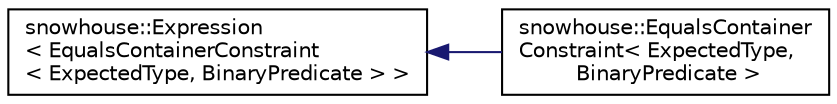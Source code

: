 digraph "Graphical Class Hierarchy"
{
 // INTERACTIVE_SVG=YES
  edge [fontname="Helvetica",fontsize="10",labelfontname="Helvetica",labelfontsize="10"];
  node [fontname="Helvetica",fontsize="10",shape=record];
  rankdir="LR";
  Node0 [label="snowhouse::Expression\l\< EqualsContainerConstraint\l\< ExpectedType, BinaryPredicate \> \>",height=0.2,width=0.4,color="black", fillcolor="white", style="filled",URL="$structsnowhouse_1_1Expression.html"];
  Node0 -> Node1 [dir="back",color="midnightblue",fontsize="10",style="solid",fontname="Helvetica"];
  Node1 [label="snowhouse::EqualsContainer\lConstraint\< ExpectedType,\l BinaryPredicate \>",height=0.2,width=0.4,color="black", fillcolor="white", style="filled",URL="$structsnowhouse_1_1EqualsContainerConstraint.html"];
}

